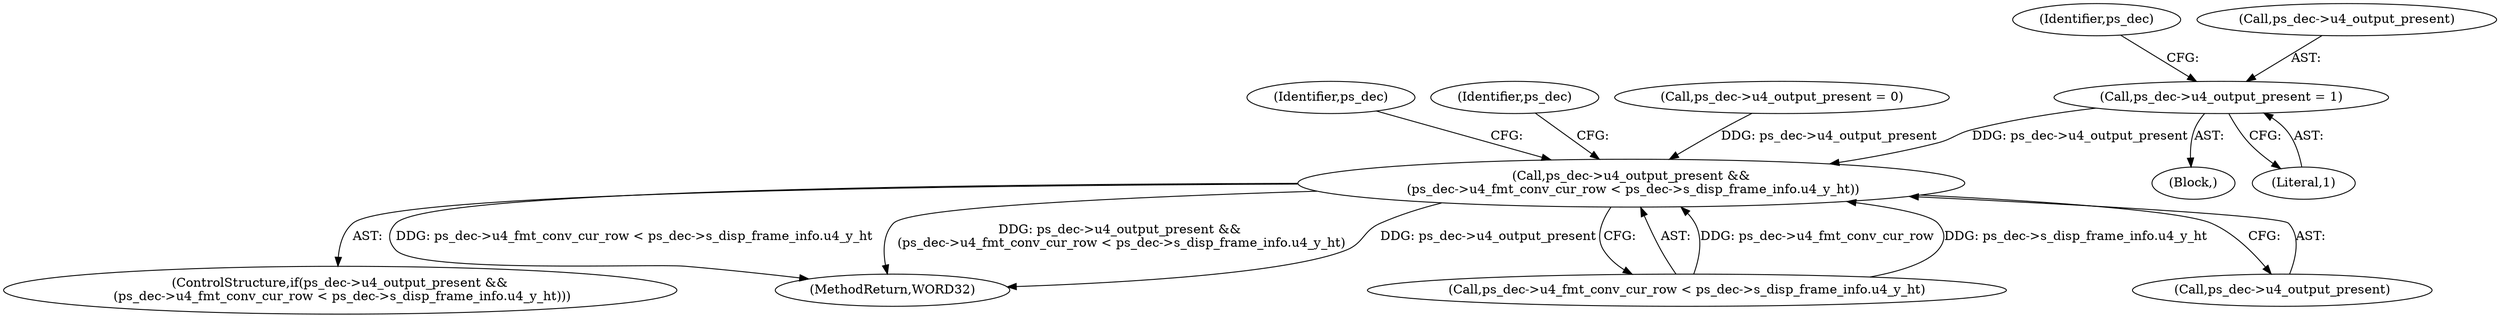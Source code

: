 digraph "0_Android_494561291a503840f385fbcd11d9bc5f4dc502b8@pointer" {
"1002060" [label="(Call,ps_dec->u4_output_present = 1)"];
"1002069" [label="(Call,ps_dec->u4_output_present &&\n (ps_dec->u4_fmt_conv_cur_row < ps_dec->s_disp_frame_info.u4_y_ht))"];
"1002068" [label="(ControlStructure,if(ps_dec->u4_output_present &&\n (ps_dec->u4_fmt_conv_cur_row < ps_dec->s_disp_frame_info.u4_y_ht)))"];
"1002185" [label="(MethodReturn,WORD32)"];
"1002073" [label="(Call,ps_dec->u4_fmt_conv_cur_row < ps_dec->s_disp_frame_info.u4_y_ht)"];
"1002066" [label="(Identifier,ps_dec)"];
"1002061" [label="(Call,ps_dec->u4_output_present)"];
"1002069" [label="(Call,ps_dec->u4_output_present &&\n (ps_dec->u4_fmt_conv_cur_row < ps_dec->s_disp_frame_info.u4_y_ht))"];
"1002085" [label="(Identifier,ps_dec)"];
"1002116" [label="(Identifier,ps_dec)"];
"1000344" [label="(Call,ps_dec->u4_output_present = 0)"];
"1002054" [label="(Block,)"];
"1002060" [label="(Call,ps_dec->u4_output_present = 1)"];
"1002064" [label="(Literal,1)"];
"1002070" [label="(Call,ps_dec->u4_output_present)"];
"1002060" -> "1002054"  [label="AST: "];
"1002060" -> "1002064"  [label="CFG: "];
"1002061" -> "1002060"  [label="AST: "];
"1002064" -> "1002060"  [label="AST: "];
"1002066" -> "1002060"  [label="CFG: "];
"1002060" -> "1002069"  [label="DDG: ps_dec->u4_output_present"];
"1002069" -> "1002068"  [label="AST: "];
"1002069" -> "1002070"  [label="CFG: "];
"1002069" -> "1002073"  [label="CFG: "];
"1002070" -> "1002069"  [label="AST: "];
"1002073" -> "1002069"  [label="AST: "];
"1002085" -> "1002069"  [label="CFG: "];
"1002116" -> "1002069"  [label="CFG: "];
"1002069" -> "1002185"  [label="DDG: ps_dec->u4_fmt_conv_cur_row < ps_dec->s_disp_frame_info.u4_y_ht"];
"1002069" -> "1002185"  [label="DDG: ps_dec->u4_output_present &&\n (ps_dec->u4_fmt_conv_cur_row < ps_dec->s_disp_frame_info.u4_y_ht)"];
"1002069" -> "1002185"  [label="DDG: ps_dec->u4_output_present"];
"1000344" -> "1002069"  [label="DDG: ps_dec->u4_output_present"];
"1002073" -> "1002069"  [label="DDG: ps_dec->u4_fmt_conv_cur_row"];
"1002073" -> "1002069"  [label="DDG: ps_dec->s_disp_frame_info.u4_y_ht"];
}
